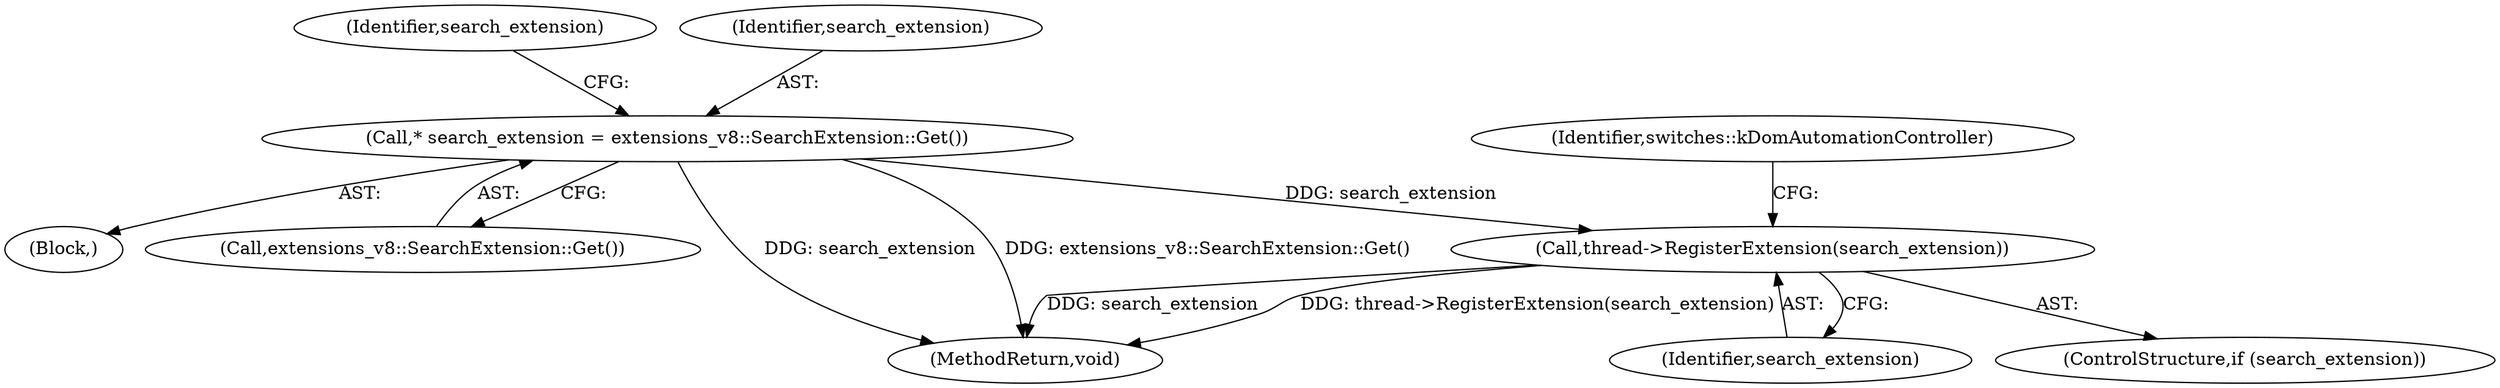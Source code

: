 digraph "0_Chrome_8262245d384be025f13e2a5b3a03b7e5c98374ce_0@pointer" {
"1000148" [label="(Call,* search_extension = extensions_v8::SearchExtension::Get())"];
"1000153" [label="(Call,thread->RegisterExtension(search_extension))"];
"1000154" [label="(Identifier,search_extension)"];
"1000179" [label="(MethodReturn,void)"];
"1000151" [label="(ControlStructure,if (search_extension))"];
"1000148" [label="(Call,* search_extension = extensions_v8::SearchExtension::Get())"];
"1000101" [label="(Block,)"];
"1000153" [label="(Call,thread->RegisterExtension(search_extension))"];
"1000150" [label="(Call,extensions_v8::SearchExtension::Get())"];
"1000152" [label="(Identifier,search_extension)"];
"1000157" [label="(Identifier,switches::kDomAutomationController)"];
"1000149" [label="(Identifier,search_extension)"];
"1000148" -> "1000101"  [label="AST: "];
"1000148" -> "1000150"  [label="CFG: "];
"1000149" -> "1000148"  [label="AST: "];
"1000150" -> "1000148"  [label="AST: "];
"1000152" -> "1000148"  [label="CFG: "];
"1000148" -> "1000179"  [label="DDG: search_extension"];
"1000148" -> "1000179"  [label="DDG: extensions_v8::SearchExtension::Get()"];
"1000148" -> "1000153"  [label="DDG: search_extension"];
"1000153" -> "1000151"  [label="AST: "];
"1000153" -> "1000154"  [label="CFG: "];
"1000154" -> "1000153"  [label="AST: "];
"1000157" -> "1000153"  [label="CFG: "];
"1000153" -> "1000179"  [label="DDG: search_extension"];
"1000153" -> "1000179"  [label="DDG: thread->RegisterExtension(search_extension)"];
}
